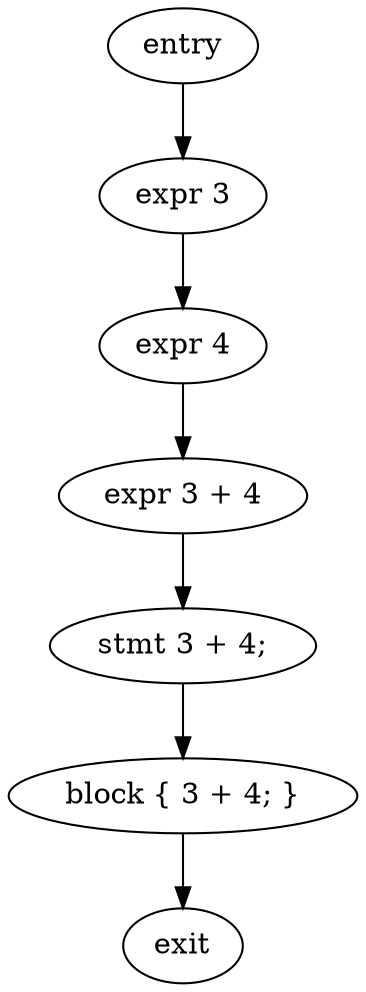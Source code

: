 digraph block {
    N0[label="entry"];
    N1[label="exit"];
    N2[label="expr 3"];
    N3[label="expr 4"];
    N4[label="expr 3 + 4"];
    N5[label="stmt 3 + 4;"];
    N6[label="block { 3 + 4; }"];
    N0 -> N2;
    N2 -> N3;
    N3 -> N4;
    N4 -> N5;
    N5 -> N6;
    N6 -> N1;
}
